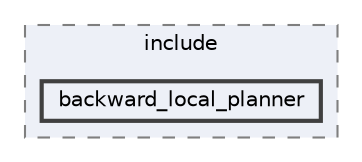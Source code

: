 digraph "smacc2_client_library/nav2z_client/custom_planners/backward_local_planner/include/backward_local_planner"
{
 // LATEX_PDF_SIZE
  bgcolor="transparent";
  edge [fontname=Helvetica,fontsize=10,labelfontname=Helvetica,labelfontsize=10];
  node [fontname=Helvetica,fontsize=10,shape=box,height=0.2,width=0.4];
  compound=true
  subgraph clusterdir_ef4d975d8355ccc14afb90f25382c836 {
    graph [ bgcolor="#edf0f7", pencolor="grey50", label="include", fontname=Helvetica,fontsize=10 style="filled,dashed", URL="dir_ef4d975d8355ccc14afb90f25382c836.html",tooltip=""]
  dir_bee6fbe0db6e8037855d71d8baffe8d2 [label="backward_local_planner", fillcolor="#edf0f7", color="grey25", style="filled,bold", URL="dir_bee6fbe0db6e8037855d71d8baffe8d2.html",tooltip=""];
  }
}
